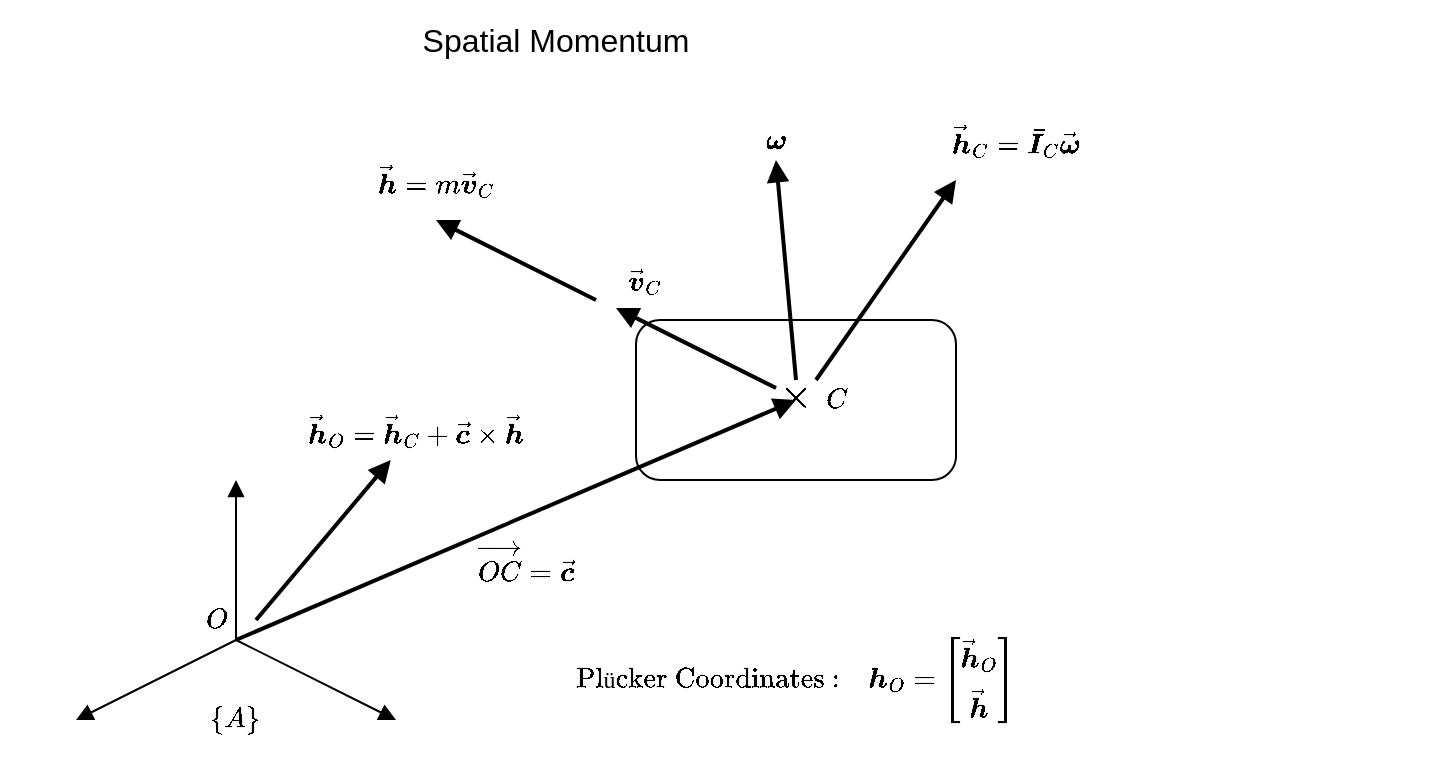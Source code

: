 <mxfile version="20.8.16" type="device"><diagram name="Page-1" id="5vnr6ppi-ycvHvOq4HPI"><mxGraphModel dx="880" dy="488" grid="1" gridSize="10" guides="1" tooltips="1" connect="1" arrows="1" fold="1" page="1" pageScale="1" pageWidth="1169" pageHeight="827" math="1" shadow="0"><root><mxCell id="0"/><mxCell id="1" parent="0"/><mxCell id="V2qbU53rK2Y5k0Wle5UZ-1" value="" style="endArrow=block;html=1;rounded=0;endFill=1;" parent="1" edge="1"><mxGeometry width="50" height="50" relative="1" as="geometry"><mxPoint x="360" y="560" as="sourcePoint"/><mxPoint x="360" y="480" as="targetPoint"/></mxGeometry></mxCell><mxCell id="V2qbU53rK2Y5k0Wle5UZ-2" value="" style="endArrow=block;html=1;rounded=0;endFill=1;" parent="1" edge="1"><mxGeometry width="50" height="50" relative="1" as="geometry"><mxPoint x="360" y="560" as="sourcePoint"/><mxPoint x="280" y="600" as="targetPoint"/></mxGeometry></mxCell><mxCell id="V2qbU53rK2Y5k0Wle5UZ-3" value="" style="endArrow=block;html=1;rounded=0;endFill=1;" parent="1" edge="1"><mxGeometry width="50" height="50" relative="1" as="geometry"><mxPoint x="360" y="560" as="sourcePoint"/><mxPoint x="440" y="600" as="targetPoint"/></mxGeometry></mxCell><mxCell id="V2qbU53rK2Y5k0Wle5UZ-5" value="$$\{A\}$$" style="text;html=1;strokeColor=none;fillColor=none;align=center;verticalAlign=middle;whiteSpace=wrap;rounded=0;" parent="1" vertex="1"><mxGeometry x="340" y="580" width="40" height="40" as="geometry"/></mxCell><mxCell id="V2qbU53rK2Y5k0Wle5UZ-6" value="" style="endArrow=block;html=1;rounded=0;endFill=1;strokeWidth=2;" parent="1" edge="1"><mxGeometry width="50" height="50" relative="1" as="geometry"><mxPoint x="360" y="560" as="sourcePoint"/><mxPoint x="640" y="440" as="targetPoint"/></mxGeometry></mxCell><mxCell id="V2qbU53rK2Y5k0Wle5UZ-10" value="$$\overrightarrow{OC}=\vec{\boldsymbol{c}}$$" style="text;html=1;strokeColor=none;fillColor=none;align=center;verticalAlign=middle;whiteSpace=wrap;rounded=0;" parent="1" vertex="1"><mxGeometry x="465" y="500" width="80" height="40" as="geometry"/></mxCell><mxCell id="V2qbU53rK2Y5k0Wle5UZ-11" value="" style="rounded=1;whiteSpace=wrap;html=1;fillColor=none;" parent="1" vertex="1"><mxGeometry x="560" y="400" width="160" height="80" as="geometry"/></mxCell><mxCell id="V2qbU53rK2Y5k0Wle5UZ-12" value="$$\huge{\times}$$" style="text;html=1;strokeColor=none;fillColor=none;align=center;verticalAlign=middle;whiteSpace=wrap;rounded=0;" parent="1" vertex="1"><mxGeometry x="620" y="420" width="40" height="40" as="geometry"/></mxCell><mxCell id="V2qbU53rK2Y5k0Wle5UZ-13" value="$$C$$" style="text;html=1;strokeColor=none;fillColor=none;align=center;verticalAlign=middle;whiteSpace=wrap;rounded=0;" parent="1" vertex="1"><mxGeometry x="640" y="420" width="40" height="40" as="geometry"/></mxCell><mxCell id="V2qbU53rK2Y5k0Wle5UZ-14" value="" style="endArrow=block;html=1;rounded=0;endFill=1;strokeWidth=2;exitX=1;exitY=1;exitDx=0;exitDy=0;" parent="1" edge="1"><mxGeometry width="50" height="50" relative="1" as="geometry"><mxPoint x="630" y="434" as="sourcePoint"/><mxPoint x="550" y="394" as="targetPoint"/></mxGeometry></mxCell><mxCell id="V2qbU53rK2Y5k0Wle5UZ-15" value="" style="endArrow=block;html=1;rounded=0;endFill=1;strokeWidth=2;exitX=1;exitY=1;exitDx=0;exitDy=0;" parent="1" edge="1"><mxGeometry width="50" height="50" relative="1" as="geometry"><mxPoint x="540" y="390" as="sourcePoint"/><mxPoint x="460" y="350" as="targetPoint"/></mxGeometry></mxCell><mxCell id="V2qbU53rK2Y5k0Wle5UZ-16" value="$$\vec{\boldsymbol{h}}=m\vec{\boldsymbol{v}}_C$$" style="text;html=1;strokeColor=none;fillColor=none;align=center;verticalAlign=middle;whiteSpace=wrap;rounded=0;" parent="1" vertex="1"><mxGeometry x="440" y="310" width="40" height="40" as="geometry"/></mxCell><mxCell id="V2qbU53rK2Y5k0Wle5UZ-17" value="$$\vec{\boldsymbol{v}}_C$$" style="text;html=1;strokeColor=none;fillColor=none;align=center;verticalAlign=middle;whiteSpace=wrap;rounded=0;" parent="1" vertex="1"><mxGeometry x="545" y="360" width="40" height="40" as="geometry"/></mxCell><mxCell id="V2qbU53rK2Y5k0Wle5UZ-18" value="" style="endArrow=block;html=1;rounded=0;endFill=1;strokeWidth=2;" parent="1" edge="1"><mxGeometry width="50" height="50" relative="1" as="geometry"><mxPoint x="640" y="430" as="sourcePoint"/><mxPoint x="630" y="320" as="targetPoint"/></mxGeometry></mxCell><mxCell id="V2qbU53rK2Y5k0Wle5UZ-19" value="$$\boldsymbol{\omega}$$" style="text;html=1;strokeColor=none;fillColor=none;align=center;verticalAlign=middle;whiteSpace=wrap;rounded=0;" parent="1" vertex="1"><mxGeometry x="610" y="290" width="40" height="40" as="geometry"/></mxCell><mxCell id="V2qbU53rK2Y5k0Wle5UZ-20" value="" style="endArrow=block;html=1;rounded=0;endFill=1;strokeWidth=2;" parent="1" edge="1"><mxGeometry width="50" height="50" relative="1" as="geometry"><mxPoint x="650" y="430" as="sourcePoint"/><mxPoint x="720" y="330" as="targetPoint"/></mxGeometry></mxCell><mxCell id="V2qbU53rK2Y5k0Wle5UZ-21" value="$$\vec{\boldsymbol{h}}_C=\bar{\boldsymbol{I}}_C\vec{\boldsymbol{\omega}}$$" style="text;html=1;strokeColor=none;fillColor=none;align=center;verticalAlign=middle;whiteSpace=wrap;rounded=0;" parent="1" vertex="1"><mxGeometry x="730" y="290" width="40" height="40" as="geometry"/></mxCell><mxCell id="V2qbU53rK2Y5k0Wle5UZ-22" value="" style="endArrow=block;html=1;rounded=0;endFill=1;strokeWidth=2;" parent="1" target="V2qbU53rK2Y5k0Wle5UZ-23" edge="1"><mxGeometry width="50" height="50" relative="1" as="geometry"><mxPoint x="370" y="550" as="sourcePoint"/><mxPoint x="440" y="450" as="targetPoint"/></mxGeometry></mxCell><mxCell id="V2qbU53rK2Y5k0Wle5UZ-23" value="$$\vec{\boldsymbol{h}}_O=\vec{\boldsymbol{h}}_C+\vec{\boldsymbol{c}}\times \vec{\boldsymbol{h}}$$" style="text;html=1;strokeColor=none;fillColor=none;align=center;verticalAlign=middle;whiteSpace=wrap;rounded=0;" parent="1" vertex="1"><mxGeometry x="420" y="440" width="60" height="30" as="geometry"/></mxCell><mxCell id="V2qbU53rK2Y5k0Wle5UZ-24" value="Spatial Momentum" style="text;html=1;strokeColor=none;fillColor=none;align=center;verticalAlign=middle;whiteSpace=wrap;rounded=0;fontSize=16;" parent="1" vertex="1"><mxGeometry x="440" y="240" width="160" height="40" as="geometry"/></mxCell><mxCell id="zO1gCgTMrpgdQ3-KX8M--1" value="$$\begin{array}{cc} \text{Plücker Coordinates :} &amp;amp; \boldsymbol{h}_{O}=\left[\begin{array}{c} \vec{\boldsymbol{h}}_{O}\\ \vec{\boldsymbol{h}} \end{array}\right]\end{array}$$" style="text;html=1;strokeColor=none;fillColor=none;align=center;verticalAlign=middle;whiteSpace=wrap;rounded=0;" parent="1" vertex="1"><mxGeometry x="560" y="560" width="160" height="40" as="geometry"/></mxCell><mxCell id="zO1gCgTMrpgdQ3-KX8M--2" value="$$O$$" style="text;html=1;strokeColor=none;fillColor=none;align=center;verticalAlign=middle;whiteSpace=wrap;rounded=0;fontSize=12;" parent="1" vertex="1"><mxGeometry x="330" y="530" width="40" height="40" as="geometry"/></mxCell></root></mxGraphModel></diagram></mxfile>